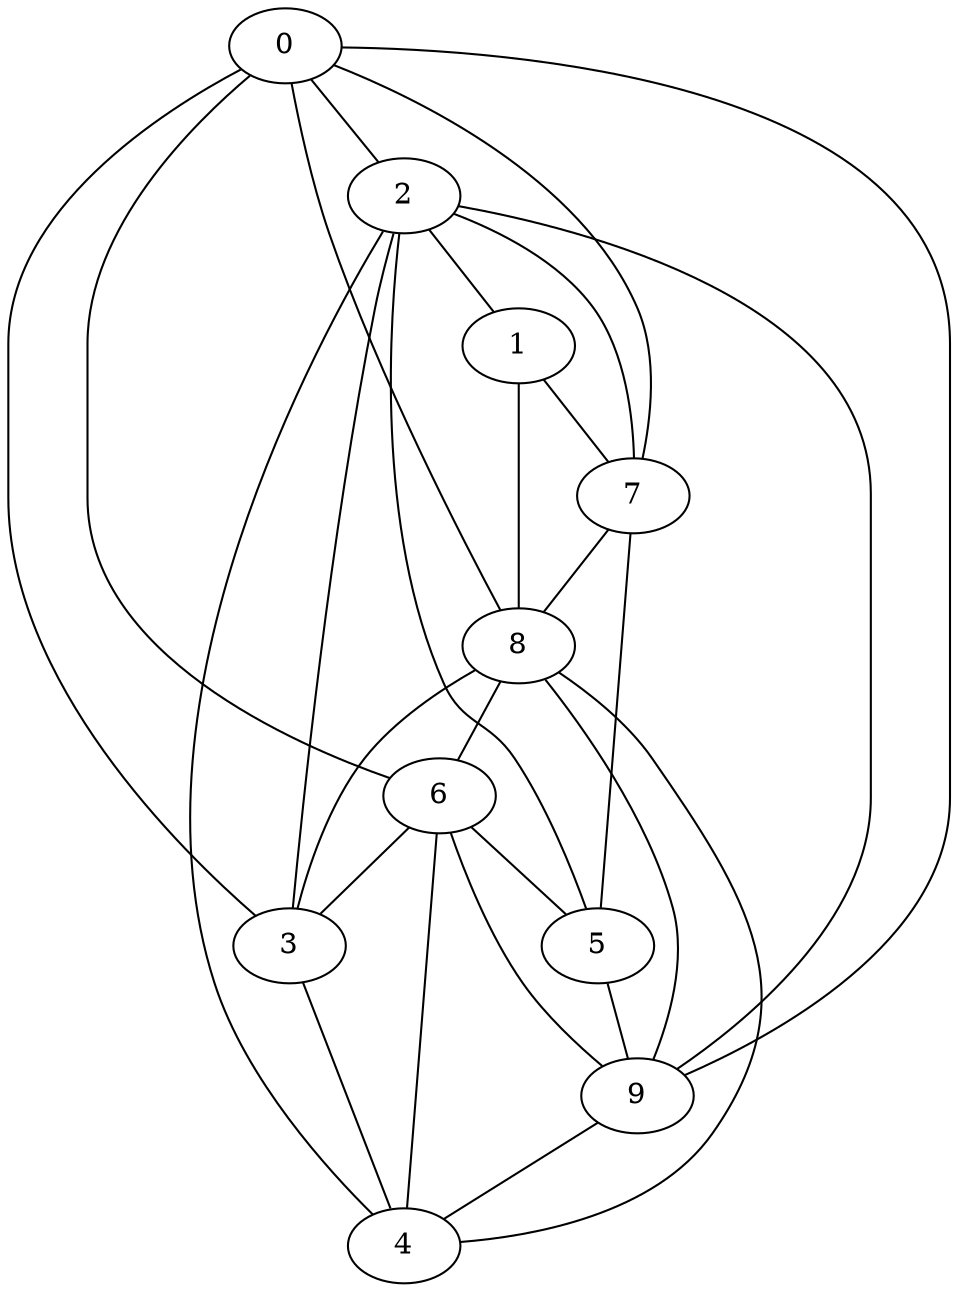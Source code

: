 graph G {
0;
1;
2;
3;
4;
5;
6;
7;
8;
9;
4--2 ;
6--0 ;
7--2 ;
6--5 ;
5--9 ;
7--0 ;
3--4 ;
2--9 ;
5--2 ;
7--8 ;
8--0 ;
6--4 ;
9--8 ;
0--2 ;
6--3 ;
9--6 ;
9--0 ;
8--1 ;
4--8 ;
9--4 ;
2--1 ;
3--2 ;
3--8 ;
1--7 ;
0--3 ;
8--6 ;
7--5 ;
}
